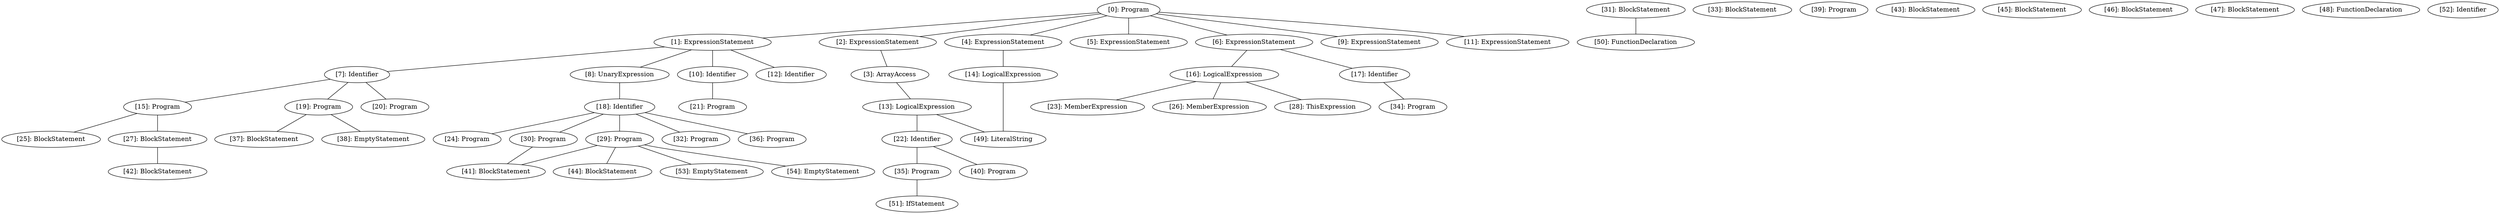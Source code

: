 // Result
graph {
	0 [label="[0]: Program"]
	1 [label="[1]: ExpressionStatement"]
	2 [label="[2]: ExpressionStatement"]
	3 [label="[3]: ArrayAccess"]
	4 [label="[4]: ExpressionStatement"]
	5 [label="[5]: ExpressionStatement"]
	6 [label="[6]: ExpressionStatement"]
	7 [label="[7]: Identifier"]
	8 [label="[8]: UnaryExpression"]
	9 [label="[9]: ExpressionStatement"]
	10 [label="[10]: Identifier"]
	11 [label="[11]: ExpressionStatement"]
	12 [label="[12]: Identifier"]
	13 [label="[13]: LogicalExpression"]
	14 [label="[14]: LogicalExpression"]
	15 [label="[15]: Program"]
	16 [label="[16]: LogicalExpression"]
	17 [label="[17]: Identifier"]
	18 [label="[18]: Identifier"]
	19 [label="[19]: Program"]
	20 [label="[20]: Program"]
	21 [label="[21]: Program"]
	22 [label="[22]: Identifier"]
	23 [label="[23]: MemberExpression"]
	24 [label="[24]: Program"]
	25 [label="[25]: BlockStatement"]
	26 [label="[26]: MemberExpression"]
	27 [label="[27]: BlockStatement"]
	28 [label="[28]: ThisExpression"]
	29 [label="[29]: Program"]
	30 [label="[30]: Program"]
	31 [label="[31]: BlockStatement"]
	32 [label="[32]: Program"]
	33 [label="[33]: BlockStatement"]
	34 [label="[34]: Program"]
	35 [label="[35]: Program"]
	36 [label="[36]: Program"]
	37 [label="[37]: BlockStatement"]
	38 [label="[38]: EmptyStatement"]
	39 [label="[39]: Program"]
	40 [label="[40]: Program"]
	41 [label="[41]: BlockStatement"]
	42 [label="[42]: BlockStatement"]
	43 [label="[43]: BlockStatement"]
	44 [label="[44]: BlockStatement"]
	45 [label="[45]: BlockStatement"]
	46 [label="[46]: BlockStatement"]
	47 [label="[47]: BlockStatement"]
	48 [label="[48]: FunctionDeclaration"]
	49 [label="[49]: LiteralString"]
	50 [label="[50]: FunctionDeclaration"]
	51 [label="[51]: IfStatement"]
	52 [label="[52]: Identifier"]
	53 [label="[53]: EmptyStatement"]
	54 [label="[54]: EmptyStatement"]
	0 -- 1
	0 -- 2
	0 -- 4
	0 -- 5
	0 -- 6
	0 -- 9
	0 -- 11
	1 -- 7
	1 -- 8
	1 -- 10
	1 -- 12
	2 -- 3
	3 -- 13
	4 -- 14
	6 -- 16
	6 -- 17
	7 -- 15
	7 -- 19
	7 -- 20
	8 -- 18
	10 -- 21
	13 -- 22
	13 -- 49
	14 -- 49
	15 -- 25
	15 -- 27
	16 -- 23
	16 -- 26
	16 -- 28
	17 -- 34
	18 -- 24
	18 -- 29
	18 -- 30
	18 -- 32
	18 -- 36
	19 -- 37
	19 -- 38
	22 -- 35
	22 -- 40
	27 -- 42
	29 -- 41
	29 -- 44
	29 -- 53
	29 -- 54
	30 -- 41
	31 -- 50
	35 -- 51
}

